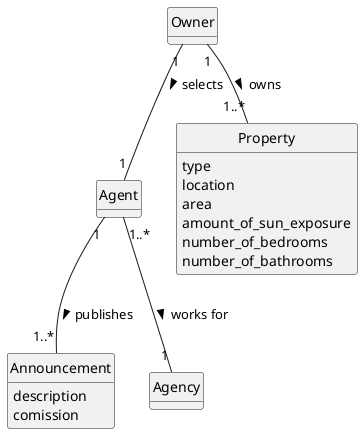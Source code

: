 @startuml
skinparam monochrome true
skinparam packageStyle rectangle
skinparam shadowing false

'left to right direction

skinparam classAttributeIconSize 0

hide circle
hide methods

'title Domain Model

'class Platform {
'  -description
'}

class Agent {
}

class Owner {
}

class Property {
    type
    location
    area
    amount_of_sun_exposure
    number_of_bedrooms
    number_of_bathrooms
}

class Announcement {
    description
    comission
  }

Owner "1" -- "1" Agent : selects >
Owner "1" -- "1..*" Property : owns >
Agent "1" -- "1..*" Announcement : publishes >
Agent "1..*" -- "1" Agency : works for >

@enduml